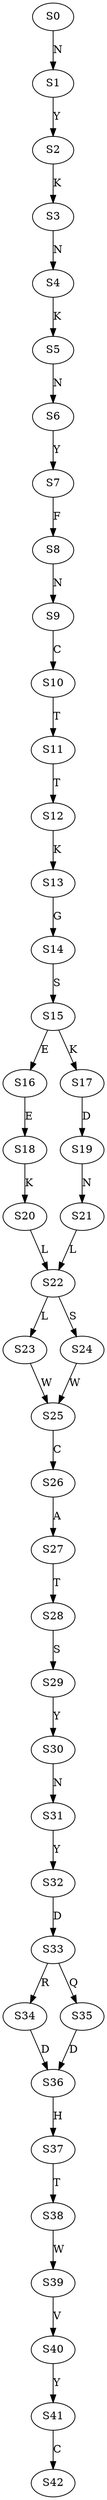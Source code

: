 strict digraph  {
	S0 -> S1 [ label = N ];
	S1 -> S2 [ label = Y ];
	S2 -> S3 [ label = K ];
	S3 -> S4 [ label = N ];
	S4 -> S5 [ label = K ];
	S5 -> S6 [ label = N ];
	S6 -> S7 [ label = Y ];
	S7 -> S8 [ label = F ];
	S8 -> S9 [ label = N ];
	S9 -> S10 [ label = C ];
	S10 -> S11 [ label = T ];
	S11 -> S12 [ label = T ];
	S12 -> S13 [ label = K ];
	S13 -> S14 [ label = G ];
	S14 -> S15 [ label = S ];
	S15 -> S16 [ label = E ];
	S15 -> S17 [ label = K ];
	S16 -> S18 [ label = E ];
	S17 -> S19 [ label = D ];
	S18 -> S20 [ label = K ];
	S19 -> S21 [ label = N ];
	S20 -> S22 [ label = L ];
	S21 -> S22 [ label = L ];
	S22 -> S23 [ label = L ];
	S22 -> S24 [ label = S ];
	S23 -> S25 [ label = W ];
	S24 -> S25 [ label = W ];
	S25 -> S26 [ label = C ];
	S26 -> S27 [ label = A ];
	S27 -> S28 [ label = T ];
	S28 -> S29 [ label = S ];
	S29 -> S30 [ label = Y ];
	S30 -> S31 [ label = N ];
	S31 -> S32 [ label = Y ];
	S32 -> S33 [ label = D ];
	S33 -> S34 [ label = R ];
	S33 -> S35 [ label = Q ];
	S34 -> S36 [ label = D ];
	S35 -> S36 [ label = D ];
	S36 -> S37 [ label = H ];
	S37 -> S38 [ label = T ];
	S38 -> S39 [ label = W ];
	S39 -> S40 [ label = V ];
	S40 -> S41 [ label = Y ];
	S41 -> S42 [ label = C ];
}
